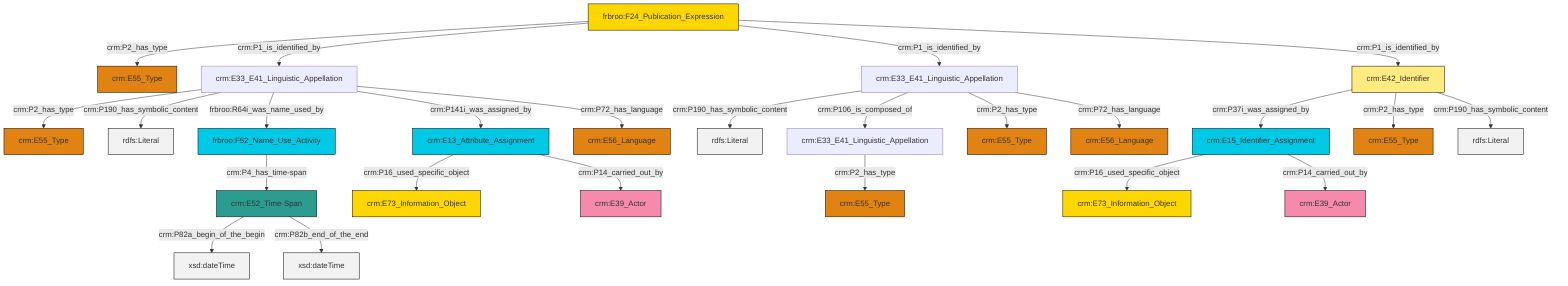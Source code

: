 graph TD
classDef Literal fill:#f2f2f2,stroke:#000000;
classDef CRM_Entity fill:#FFFFFF,stroke:#000000;
classDef Temporal_Entity fill:#00C9E6, stroke:#000000;
classDef Type fill:#E18312, stroke:#000000;
classDef Time-Span fill:#2C9C91, stroke:#000000;
classDef Appellation fill:#FFEB7F, stroke:#000000;
classDef Place fill:#008836, stroke:#000000;
classDef Persistent_Item fill:#B266B2, stroke:#000000;
classDef Conceptual_Object fill:#FFD700, stroke:#000000;
classDef Physical_Thing fill:#D2B48C, stroke:#000000;
classDef Actor fill:#f58aad, stroke:#000000;
classDef PC_Classes fill:#4ce600, stroke:#000000;
classDef Multi fill:#cccccc,stroke:#000000;

0["crm:E52_Time-Span"]:::Time-Span -->|crm:P82a_begin_of_the_begin| 1[xsd:dateTime]:::Literal
2["crm:E33_E41_Linguistic_Appellation"]:::Default -->|crm:P2_has_type| 3["crm:E55_Type"]:::Type
6["frbroo:F24_Publication_Expression"]:::Conceptual_Object -->|crm:P2_has_type| 7["crm:E55_Type"]:::Type
8["crm:E13_Attribute_Assignment"]:::Temporal_Entity -->|crm:P16_used_specific_object| 9["crm:E73_Information_Object"]:::Conceptual_Object
10["crm:E15_Identifier_Assignment"]:::Temporal_Entity -->|crm:P16_used_specific_object| 11["crm:E73_Information_Object"]:::Conceptual_Object
10["crm:E15_Identifier_Assignment"]:::Temporal_Entity -->|crm:P14_carried_out_by| 13["crm:E39_Actor"]:::Actor
14["crm:E42_Identifier"]:::Appellation -->|crm:P37i_was_assigned_by| 10["crm:E15_Identifier_Assignment"]:::Temporal_Entity
17["crm:E33_E41_Linguistic_Appellation"]:::Default -->|crm:P190_has_symbolic_content| 19[rdfs:Literal]:::Literal
8["crm:E13_Attribute_Assignment"]:::Temporal_Entity -->|crm:P14_carried_out_by| 20["crm:E39_Actor"]:::Actor
2["crm:E33_E41_Linguistic_Appellation"]:::Default -->|crm:P190_has_symbolic_content| 24[rdfs:Literal]:::Literal
2["crm:E33_E41_Linguistic_Appellation"]:::Default -->|frbroo:R64i_was_name_used_by| 26["frbroo:F52_Name_Use_Activity"]:::Temporal_Entity
6["frbroo:F24_Publication_Expression"]:::Conceptual_Object -->|crm:P1_is_identified_by| 2["crm:E33_E41_Linguistic_Appellation"]:::Default
14["crm:E42_Identifier"]:::Appellation -->|crm:P2_has_type| 27["crm:E55_Type"]:::Type
15["crm:E33_E41_Linguistic_Appellation"]:::Default -->|crm:P2_has_type| 33["crm:E55_Type"]:::Type
17["crm:E33_E41_Linguistic_Appellation"]:::Default -->|crm:P106_is_composed_of| 15["crm:E33_E41_Linguistic_Appellation"]:::Default
0["crm:E52_Time-Span"]:::Time-Span -->|crm:P82b_end_of_the_end| 34[xsd:dateTime]:::Literal
6["frbroo:F24_Publication_Expression"]:::Conceptual_Object -->|crm:P1_is_identified_by| 17["crm:E33_E41_Linguistic_Appellation"]:::Default
14["crm:E42_Identifier"]:::Appellation -->|crm:P190_has_symbolic_content| 39[rdfs:Literal]:::Literal
26["frbroo:F52_Name_Use_Activity"]:::Temporal_Entity -->|crm:P4_has_time-span| 0["crm:E52_Time-Span"]:::Time-Span
2["crm:E33_E41_Linguistic_Appellation"]:::Default -->|crm:P141i_was_assigned_by| 8["crm:E13_Attribute_Assignment"]:::Temporal_Entity
2["crm:E33_E41_Linguistic_Appellation"]:::Default -->|crm:P72_has_language| 37["crm:E56_Language"]:::Type
17["crm:E33_E41_Linguistic_Appellation"]:::Default -->|crm:P2_has_type| 21["crm:E55_Type"]:::Type
6["frbroo:F24_Publication_Expression"]:::Conceptual_Object -->|crm:P1_is_identified_by| 14["crm:E42_Identifier"]:::Appellation
17["crm:E33_E41_Linguistic_Appellation"]:::Default -->|crm:P72_has_language| 4["crm:E56_Language"]:::Type